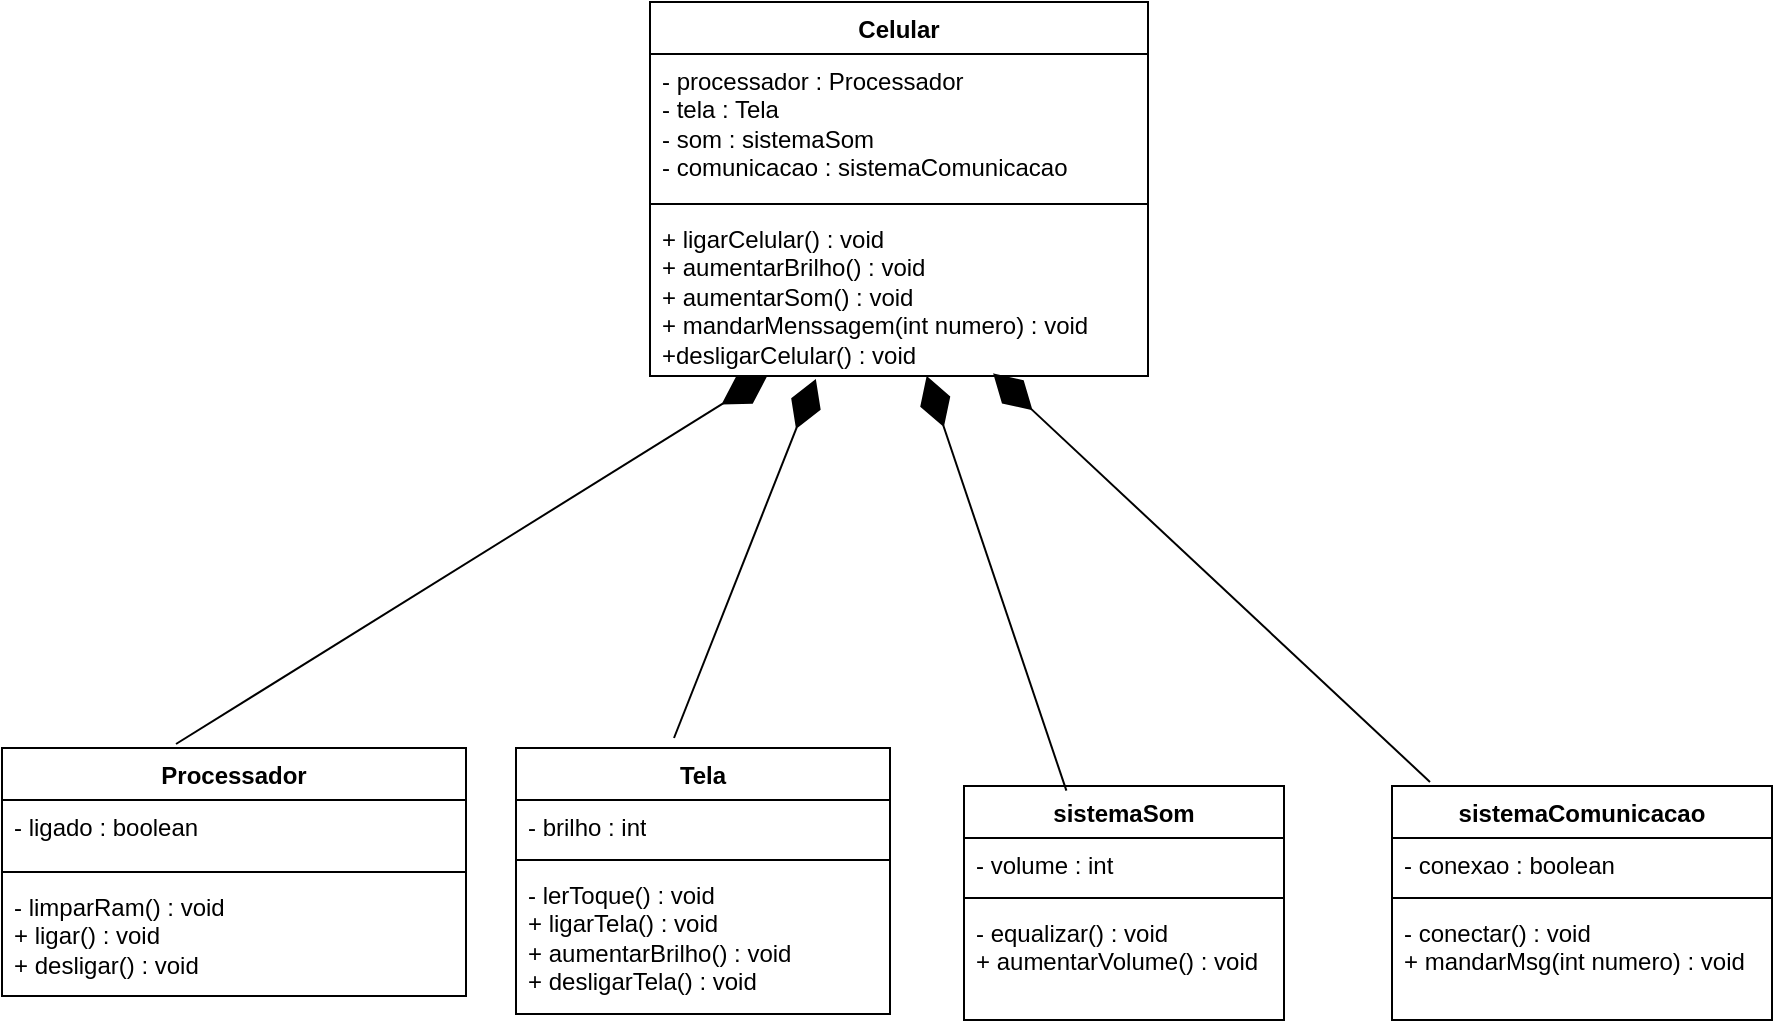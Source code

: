 <mxfile version="26.2.5">
  <diagram name="Página-1" id="H_qPyvcSMdz5Po_0iVO9">
    <mxGraphModel dx="1674" dy="1279" grid="0" gridSize="10" guides="1" tooltips="1" connect="1" arrows="1" fold="1" page="0" pageScale="1" pageWidth="827" pageHeight="1169" math="0" shadow="0">
      <root>
        <mxCell id="0" />
        <mxCell id="1" parent="0" />
        <mxCell id="2rFTCKU9RlIOf70IKBi_-1" value="Celular&lt;div&gt;&lt;br&gt;&lt;/div&gt;" style="swimlane;fontStyle=1;align=center;verticalAlign=top;childLayout=stackLayout;horizontal=1;startSize=26;horizontalStack=0;resizeParent=1;resizeParentMax=0;resizeLast=0;collapsible=1;marginBottom=0;whiteSpace=wrap;html=1;" parent="1" vertex="1">
          <mxGeometry x="-77" y="-652" width="249" height="187" as="geometry" />
        </mxCell>
        <mxCell id="2rFTCKU9RlIOf70IKBi_-2" value="- processador : Processador&lt;div&gt;- tela : Tela&lt;/div&gt;&lt;div&gt;&lt;span style=&quot;background-color: transparent; color: light-dark(rgb(0, 0, 0), rgb(255, 255, 255));&quot;&gt;- som : sistemaSom&lt;/span&gt;&lt;/div&gt;&lt;div&gt;- comunicacao : sistemaComunicacao&lt;/div&gt;" style="text;strokeColor=none;fillColor=none;align=left;verticalAlign=top;spacingLeft=4;spacingRight=4;overflow=hidden;rotatable=0;points=[[0,0.5],[1,0.5]];portConstraint=eastwest;whiteSpace=wrap;html=1;" parent="2rFTCKU9RlIOf70IKBi_-1" vertex="1">
          <mxGeometry y="26" width="249" height="71" as="geometry" />
        </mxCell>
        <mxCell id="2rFTCKU9RlIOf70IKBi_-3" value="" style="line;strokeWidth=1;fillColor=none;align=left;verticalAlign=middle;spacingTop=-1;spacingLeft=3;spacingRight=3;rotatable=0;labelPosition=right;points=[];portConstraint=eastwest;strokeColor=inherit;" parent="2rFTCKU9RlIOf70IKBi_-1" vertex="1">
          <mxGeometry y="97" width="249" height="8" as="geometry" />
        </mxCell>
        <mxCell id="2rFTCKU9RlIOf70IKBi_-4" value="+ ligarCelular() : void&lt;div&gt;+ aumentarBrilho() : void&lt;/div&gt;&lt;div&gt;+ aumentarSom() : void&lt;/div&gt;&lt;div&gt;+ mandarMenssagem(int numero) : void&lt;/div&gt;&lt;div&gt;+desligarCelular() : void&lt;/div&gt;" style="text;strokeColor=none;fillColor=none;align=left;verticalAlign=top;spacingLeft=4;spacingRight=4;overflow=hidden;rotatable=0;points=[[0,0.5],[1,0.5]];portConstraint=eastwest;whiteSpace=wrap;html=1;" parent="2rFTCKU9RlIOf70IKBi_-1" vertex="1">
          <mxGeometry y="105" width="249" height="82" as="geometry" />
        </mxCell>
        <mxCell id="2rFTCKU9RlIOf70IKBi_-5" value="Processador" style="swimlane;fontStyle=1;align=center;verticalAlign=top;childLayout=stackLayout;horizontal=1;startSize=26;horizontalStack=0;resizeParent=1;resizeParentMax=0;resizeLast=0;collapsible=1;marginBottom=0;whiteSpace=wrap;html=1;" parent="1" vertex="1">
          <mxGeometry x="-401" y="-279" width="232" height="124" as="geometry" />
        </mxCell>
        <mxCell id="2rFTCKU9RlIOf70IKBi_-6" value="- ligado : boolean" style="text;strokeColor=none;fillColor=none;align=left;verticalAlign=top;spacingLeft=4;spacingRight=4;overflow=hidden;rotatable=0;points=[[0,0.5],[1,0.5]];portConstraint=eastwest;whiteSpace=wrap;html=1;" parent="2rFTCKU9RlIOf70IKBi_-5" vertex="1">
          <mxGeometry y="26" width="232" height="32" as="geometry" />
        </mxCell>
        <mxCell id="2rFTCKU9RlIOf70IKBi_-7" value="" style="line;strokeWidth=1;fillColor=none;align=left;verticalAlign=middle;spacingTop=-1;spacingLeft=3;spacingRight=3;rotatable=0;labelPosition=right;points=[];portConstraint=eastwest;strokeColor=inherit;" parent="2rFTCKU9RlIOf70IKBi_-5" vertex="1">
          <mxGeometry y="58" width="232" height="8" as="geometry" />
        </mxCell>
        <mxCell id="2rFTCKU9RlIOf70IKBi_-8" value="- limparRam() : void&lt;div&gt;+ ligar() : void&lt;/div&gt;&lt;div&gt;+ desligar() : void&lt;/div&gt;" style="text;strokeColor=none;fillColor=none;align=left;verticalAlign=top;spacingLeft=4;spacingRight=4;overflow=hidden;rotatable=0;points=[[0,0.5],[1,0.5]];portConstraint=eastwest;whiteSpace=wrap;html=1;" parent="2rFTCKU9RlIOf70IKBi_-5" vertex="1">
          <mxGeometry y="66" width="232" height="58" as="geometry" />
        </mxCell>
        <mxCell id="2rFTCKU9RlIOf70IKBi_-22" value="" style="endArrow=diamondThin;endFill=1;endSize=24;html=1;rounded=0;fontSize=12;curved=1;" parent="2rFTCKU9RlIOf70IKBi_-5" target="2rFTCKU9RlIOf70IKBi_-4" edge="1">
          <mxGeometry width="160" relative="1" as="geometry">
            <mxPoint x="87" y="-2" as="sourcePoint" />
            <mxPoint x="247" y="-2" as="targetPoint" />
          </mxGeometry>
        </mxCell>
        <mxCell id="2rFTCKU9RlIOf70IKBi_-9" value="Tela" style="swimlane;fontStyle=1;align=center;verticalAlign=top;childLayout=stackLayout;horizontal=1;startSize=26;horizontalStack=0;resizeParent=1;resizeParentMax=0;resizeLast=0;collapsible=1;marginBottom=0;whiteSpace=wrap;html=1;" parent="1" vertex="1">
          <mxGeometry x="-144" y="-279" width="187" height="133" as="geometry" />
        </mxCell>
        <mxCell id="2rFTCKU9RlIOf70IKBi_-10" value="- brilho : int" style="text;strokeColor=none;fillColor=none;align=left;verticalAlign=top;spacingLeft=4;spacingRight=4;overflow=hidden;rotatable=0;points=[[0,0.5],[1,0.5]];portConstraint=eastwest;whiteSpace=wrap;html=1;" parent="2rFTCKU9RlIOf70IKBi_-9" vertex="1">
          <mxGeometry y="26" width="187" height="26" as="geometry" />
        </mxCell>
        <mxCell id="2rFTCKU9RlIOf70IKBi_-11" value="" style="line;strokeWidth=1;fillColor=none;align=left;verticalAlign=middle;spacingTop=-1;spacingLeft=3;spacingRight=3;rotatable=0;labelPosition=right;points=[];portConstraint=eastwest;strokeColor=inherit;" parent="2rFTCKU9RlIOf70IKBi_-9" vertex="1">
          <mxGeometry y="52" width="187" height="8" as="geometry" />
        </mxCell>
        <mxCell id="2rFTCKU9RlIOf70IKBi_-23" value="" style="endArrow=diamondThin;endFill=1;endSize=24;html=1;rounded=0;fontSize=12;curved=1;entryX=0.333;entryY=1.018;entryDx=0;entryDy=0;entryPerimeter=0;" parent="2rFTCKU9RlIOf70IKBi_-9" target="2rFTCKU9RlIOf70IKBi_-4" edge="1">
          <mxGeometry width="160" relative="1" as="geometry">
            <mxPoint x="79" y="-5" as="sourcePoint" />
            <mxPoint x="239" y="-5" as="targetPoint" />
            <Array as="points" />
          </mxGeometry>
        </mxCell>
        <mxCell id="2rFTCKU9RlIOf70IKBi_-12" value="&lt;div&gt;- lerToque() : void&lt;/div&gt;&lt;div&gt;+ ligarTela() : void&lt;/div&gt;&lt;div&gt;+ aumentarBrilho() : void&lt;/div&gt;&lt;div&gt;+ desligarTela() : void&lt;/div&gt;" style="text;strokeColor=none;fillColor=none;align=left;verticalAlign=top;spacingLeft=4;spacingRight=4;overflow=hidden;rotatable=0;points=[[0,0.5],[1,0.5]];portConstraint=eastwest;whiteSpace=wrap;html=1;" parent="2rFTCKU9RlIOf70IKBi_-9" vertex="1">
          <mxGeometry y="60" width="187" height="73" as="geometry" />
        </mxCell>
        <mxCell id="2rFTCKU9RlIOf70IKBi_-13" value="sistemaSom" style="swimlane;fontStyle=1;align=center;verticalAlign=top;childLayout=stackLayout;horizontal=1;startSize=26;horizontalStack=0;resizeParent=1;resizeParentMax=0;resizeLast=0;collapsible=1;marginBottom=0;whiteSpace=wrap;html=1;" parent="1" vertex="1">
          <mxGeometry x="80" y="-260" width="160" height="117" as="geometry" />
        </mxCell>
        <mxCell id="2rFTCKU9RlIOf70IKBi_-14" value="- volume : int" style="text;strokeColor=none;fillColor=none;align=left;verticalAlign=top;spacingLeft=4;spacingRight=4;overflow=hidden;rotatable=0;points=[[0,0.5],[1,0.5]];portConstraint=eastwest;whiteSpace=wrap;html=1;" parent="2rFTCKU9RlIOf70IKBi_-13" vertex="1">
          <mxGeometry y="26" width="160" height="26" as="geometry" />
        </mxCell>
        <mxCell id="2rFTCKU9RlIOf70IKBi_-15" value="" style="line;strokeWidth=1;fillColor=none;align=left;verticalAlign=middle;spacingTop=-1;spacingLeft=3;spacingRight=3;rotatable=0;labelPosition=right;points=[];portConstraint=eastwest;strokeColor=inherit;" parent="2rFTCKU9RlIOf70IKBi_-13" vertex="1">
          <mxGeometry y="52" width="160" height="8" as="geometry" />
        </mxCell>
        <mxCell id="2rFTCKU9RlIOf70IKBi_-16" value="&lt;div&gt;- equalizar() : void&lt;/div&gt;&lt;div&gt;+ aumentarVolume() : void&lt;/div&gt;" style="text;strokeColor=none;fillColor=none;align=left;verticalAlign=top;spacingLeft=4;spacingRight=4;overflow=hidden;rotatable=0;points=[[0,0.5],[1,0.5]];portConstraint=eastwest;whiteSpace=wrap;html=1;" parent="2rFTCKU9RlIOf70IKBi_-13" vertex="1">
          <mxGeometry y="60" width="160" height="57" as="geometry" />
        </mxCell>
        <mxCell id="2rFTCKU9RlIOf70IKBi_-17" value="sistemaComunicacao" style="swimlane;fontStyle=1;align=center;verticalAlign=top;childLayout=stackLayout;horizontal=1;startSize=26;horizontalStack=0;resizeParent=1;resizeParentMax=0;resizeLast=0;collapsible=1;marginBottom=0;whiteSpace=wrap;html=1;" parent="1" vertex="1">
          <mxGeometry x="294" y="-260" width="190" height="117" as="geometry" />
        </mxCell>
        <mxCell id="2rFTCKU9RlIOf70IKBi_-18" value="- conexao : boolean" style="text;strokeColor=none;fillColor=none;align=left;verticalAlign=top;spacingLeft=4;spacingRight=4;overflow=hidden;rotatable=0;points=[[0,0.5],[1,0.5]];portConstraint=eastwest;whiteSpace=wrap;html=1;" parent="2rFTCKU9RlIOf70IKBi_-17" vertex="1">
          <mxGeometry y="26" width="190" height="26" as="geometry" />
        </mxCell>
        <mxCell id="2rFTCKU9RlIOf70IKBi_-19" value="" style="line;strokeWidth=1;fillColor=none;align=left;verticalAlign=middle;spacingTop=-1;spacingLeft=3;spacingRight=3;rotatable=0;labelPosition=right;points=[];portConstraint=eastwest;strokeColor=inherit;" parent="2rFTCKU9RlIOf70IKBi_-17" vertex="1">
          <mxGeometry y="52" width="190" height="8" as="geometry" />
        </mxCell>
        <mxCell id="2rFTCKU9RlIOf70IKBi_-20" value="- conectar() : void&lt;div&gt;+ mandarMsg(int numero) : void&lt;/div&gt;" style="text;strokeColor=none;fillColor=none;align=left;verticalAlign=top;spacingLeft=4;spacingRight=4;overflow=hidden;rotatable=0;points=[[0,0.5],[1,0.5]];portConstraint=eastwest;whiteSpace=wrap;html=1;" parent="2rFTCKU9RlIOf70IKBi_-17" vertex="1">
          <mxGeometry y="60" width="190" height="57" as="geometry" />
        </mxCell>
        <mxCell id="2rFTCKU9RlIOf70IKBi_-25" value="" style="endArrow=diamondThin;endFill=1;endSize=24;html=1;rounded=0;fontSize=12;curved=1;entryX=0.689;entryY=0.984;entryDx=0;entryDy=0;entryPerimeter=0;" parent="2rFTCKU9RlIOf70IKBi_-17" target="2rFTCKU9RlIOf70IKBi_-4" edge="1">
          <mxGeometry width="160" relative="1" as="geometry">
            <mxPoint x="19" y="-2" as="sourcePoint" />
            <mxPoint x="179" y="-2" as="targetPoint" />
          </mxGeometry>
        </mxCell>
        <mxCell id="2rFTCKU9RlIOf70IKBi_-26" value="" style="endArrow=diamondThin;endFill=1;endSize=24;html=1;rounded=0;fontSize=12;curved=1;exitX=0.32;exitY=0.02;exitDx=0;exitDy=0;exitPerimeter=0;" parent="1" source="2rFTCKU9RlIOf70IKBi_-13" target="2rFTCKU9RlIOf70IKBi_-4" edge="1">
          <mxGeometry width="160" relative="1" as="geometry">
            <mxPoint x="135" y="-266" as="sourcePoint" />
            <mxPoint x="100" y="-461" as="targetPoint" />
          </mxGeometry>
        </mxCell>
      </root>
    </mxGraphModel>
  </diagram>
</mxfile>
